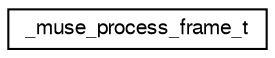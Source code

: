 digraph "Graphical Class Hierarchy"
{
  edge [fontname="FreeSans",fontsize="10",labelfontname="FreeSans",labelfontsize="10"];
  node [fontname="FreeSans",fontsize="10",shape=record];
  rankdir="LR";
  Node1 [label="_muse_process_frame_t",height=0.2,width=0.4,color="black", fillcolor="white", style="filled",URL="$struct__muse__process__frame__t.html",tooltip="A frame is the local environment of a process."];
}
